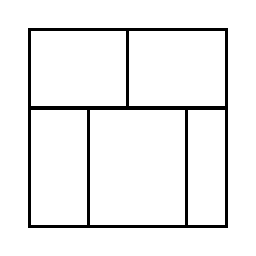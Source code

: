 \begin{tikzpicture}[very thick, scale=.5]
    \draw (0,3) rectangle (5/2,5);
    \draw (5/2,3) rectangle (5,5);
    \draw (0,0) rectangle (3/2,3);
    \draw (3/2,0) rectangle (4,3);
    \draw (4,0) rectangle (5,3);
\end{tikzpicture}
